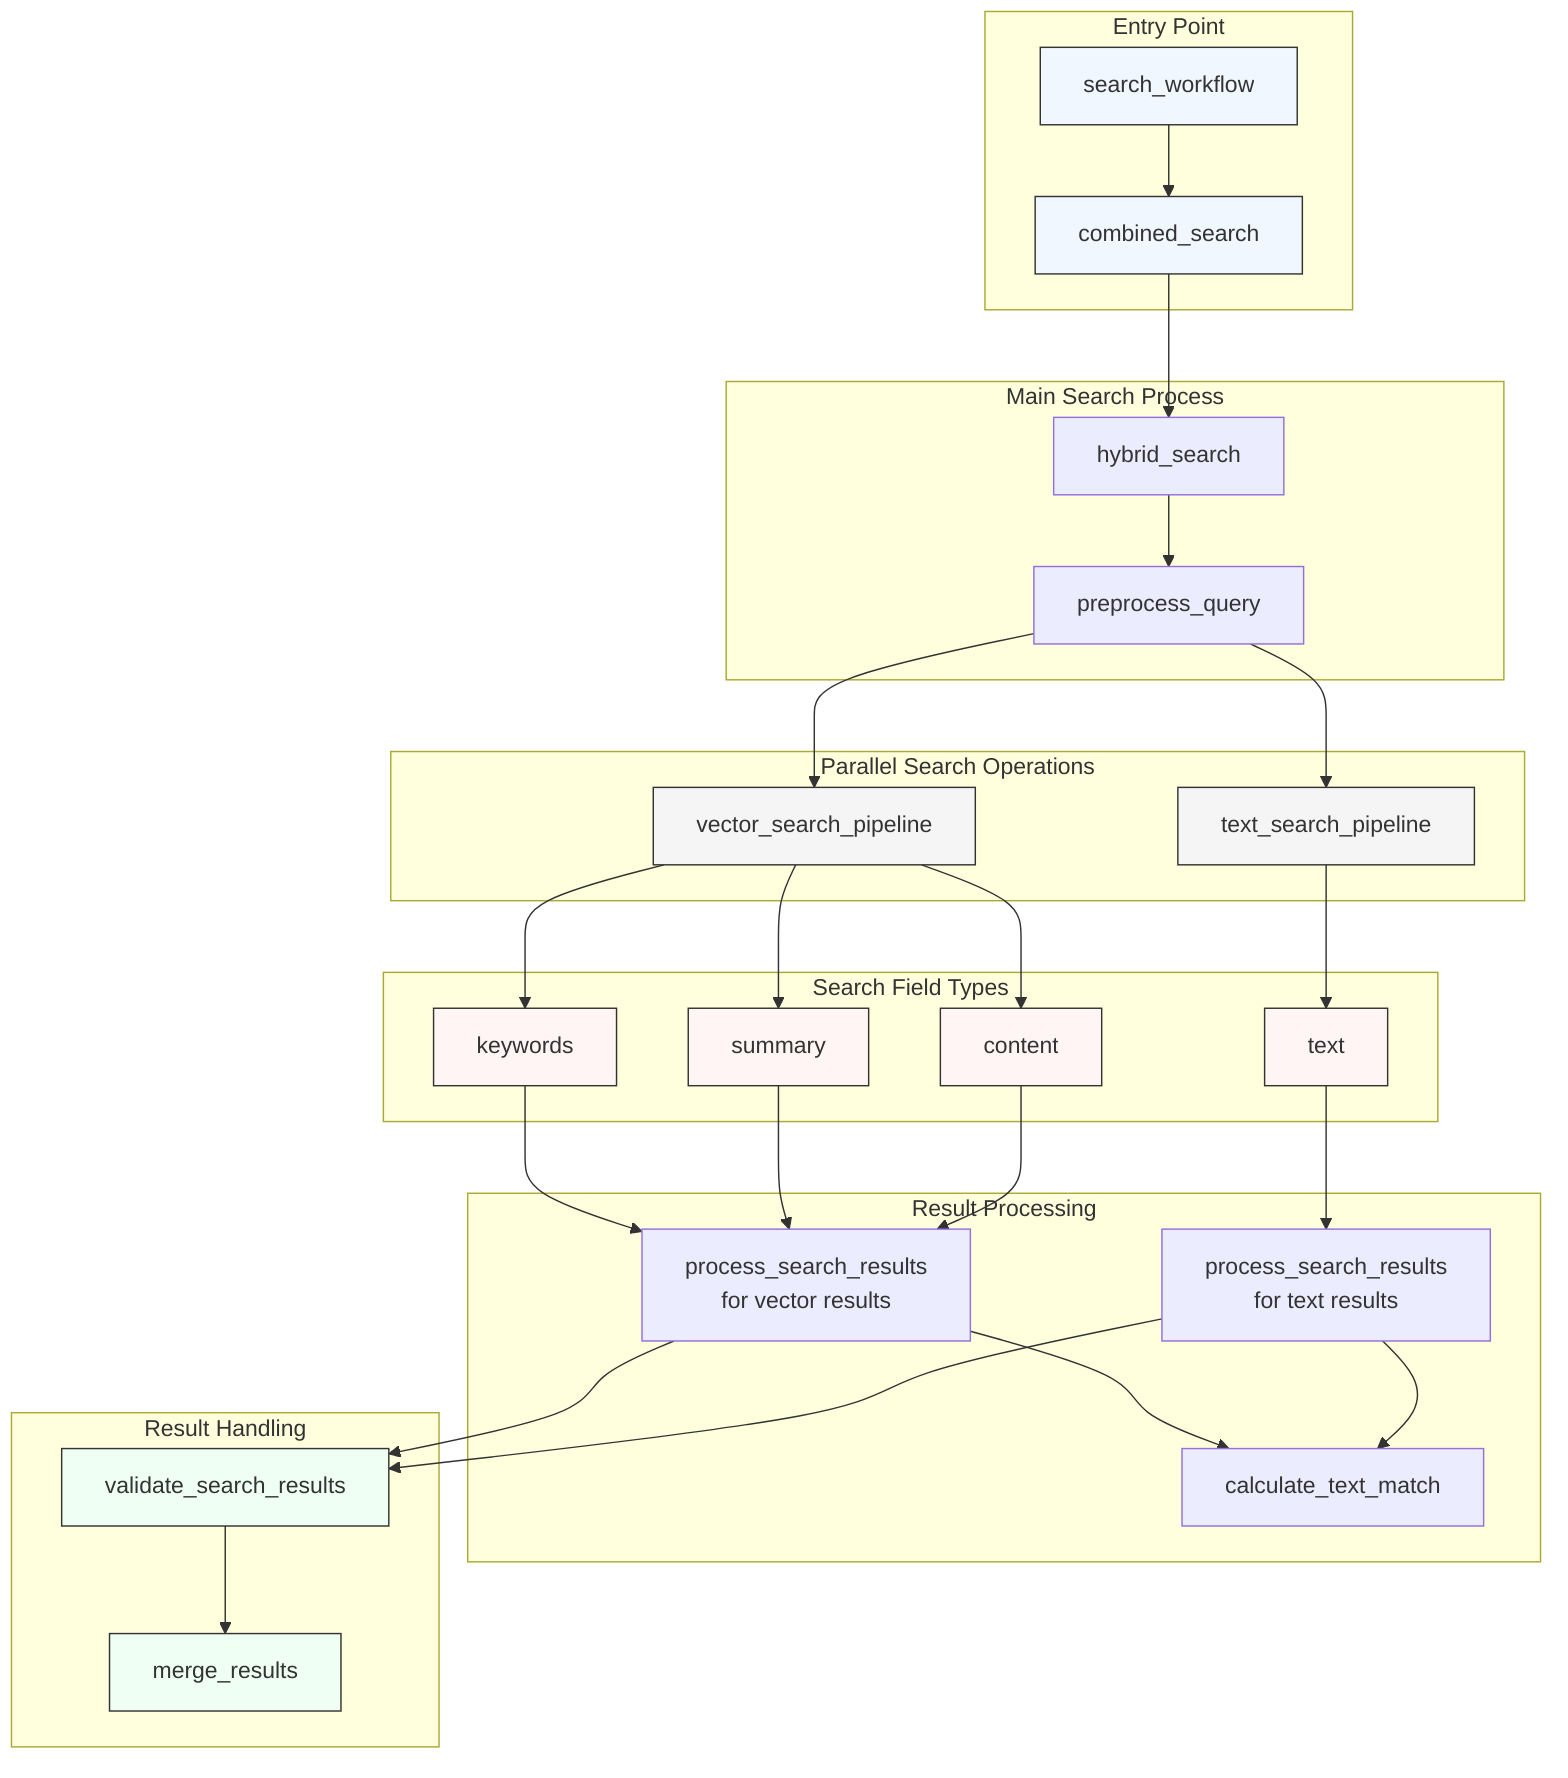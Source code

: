 flowchart TB
    subgraph Entry["Entry Point"]
        A[search_workflow]
        B[combined_search]
    end

    subgraph MainProcess["Main Search Process"]
        C[hybrid_search]
        D[preprocess_query]
    end

    subgraph ParallelSearch["Parallel Search Operations"]
        E1[vector_search_pipeline]
        E2[text_search_pipeline]
    end

    subgraph SearchFields["Search Field Types"]
        F1[keywords]
        F2[summary]
        F3[content]
        F4[text]
    end

    subgraph Processing["Result Processing"]
        G1[process_search_results<br/>for vector results]
        G2[process_search_results<br/>for text results]
        H[calculate_text_match]
    end

    subgraph ResultHandling["Result Handling"]
        I[validate_search_results]
        J[merge_results]
    end

    A --> B
    B --> C
    C --> D
    D --> E1
    D --> E2

    E1 --> F1
    E1 --> F2
    E1 --> F3
    E2 --> F4

    F1 --> G1
    F2 --> G1
    F3 --> G1
    F4 --> G2

    G1 --> H
    G2 --> H

    G1 --> I
    G2 --> I
    I --> J

    %% Styling
    classDef processNode fill:#f0f7ff,stroke:#333,stroke-width:1px
    classDef searchNode fill:#f5f5f5,stroke:#333,stroke-width:1px
    classDef fieldNode fill:#fff5f5,stroke:#333,stroke-width:1px
    classDef resultNode fill:#f0fff4,stroke:#333,stroke-width:1px

    class A,B processNode
    class E1,E2 searchNode
    class F1,F2,F3,F4 fieldNode
    class I,J resultNode